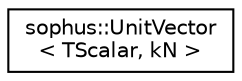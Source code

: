 digraph "Graphical Class Hierarchy"
{
 // LATEX_PDF_SIZE
  edge [fontname="Helvetica",fontsize="10",labelfontname="Helvetica",labelfontsize="10"];
  node [fontname="Helvetica",fontsize="10",shape=record];
  rankdir="LR";
  Node0 [label="sophus::UnitVector\l\< TScalar, kN \>",height=0.2,width=0.4,color="black", fillcolor="white", style="filled",URL="$classsophus_1_1_unit_vector.html",tooltip=" "];
}
